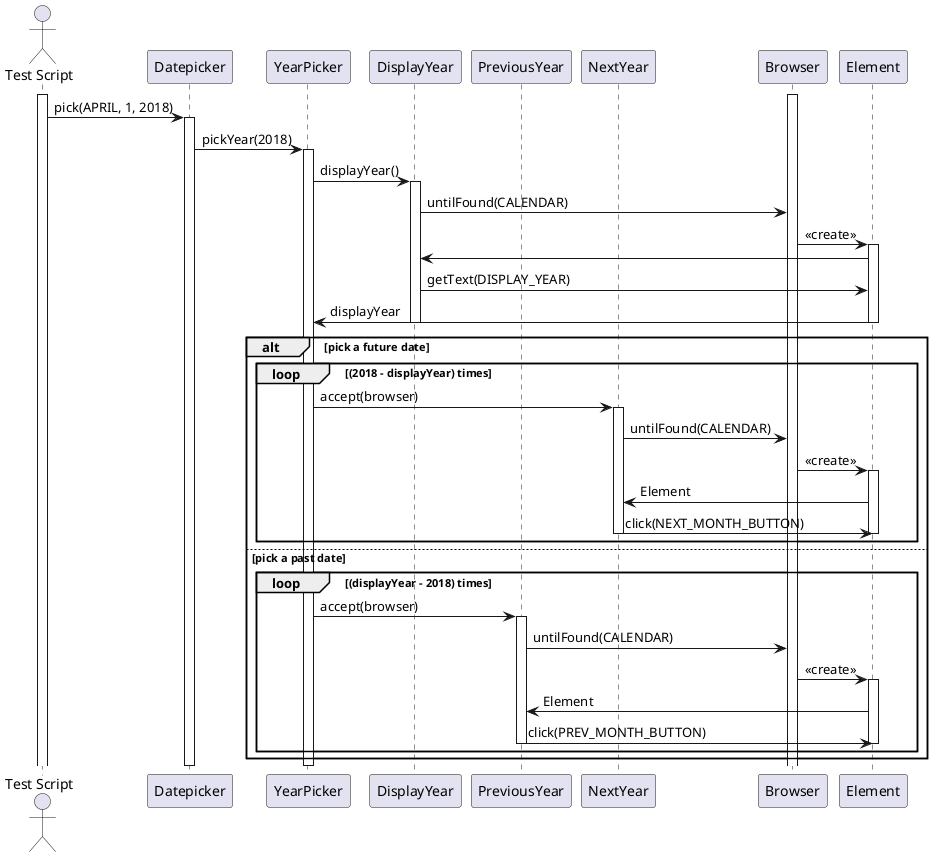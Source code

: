 @startuml

actor "Test Script"
participant Datepicker
participant YearPicker
participant DisplayYear
participant PreviousYear
participant NextYear
participant Browser
participant Element

activate "Test Script"
activate Browser
"Test Script" -> Datepicker : pick(APRIL, 1, 2018)
activate Datepicker
Datepicker -> YearPicker : pickYear(2018)
activate YearPicker
YearPicker -> DisplayYear: displayYear()
activate DisplayYear
DisplayYear -> Browser: untilFound(CALENDAR)
Browser -> Element: <<create>>
activate Element
Element -> DisplayYear:
DisplayYear -> Element : getText(DISPLAY_YEAR)

Element -> YearPicker: displayYear
deactivate Element
deactivate DisplayYear

alt pick a future date

 loop (2018 - displayYear) times

      YearPicker -> NextYear: accept(browser)
      activate NextYear
      NextYear -> Browser : untilFound(CALENDAR)
      Browser -> Element: <<create>>
      activate Element
      Element -> NextYear : Element
      NextYear -> Element: click(NEXT_MONTH_BUTTON)
      deactivate Element
      deactivate NextYear
 end

else pick a past date

 loop (displayYear - 2018) times
     YearPicker -> PreviousYear: accept(browser)
     activate PreviousYear
     PreviousYear -> Browser : untilFound(CALENDAR)
     Browser -> Element: <<create>>
     activate Element
     Element -> PreviousYear : Element
     PreviousYear -> Element: click(PREV_MONTH_BUTTON)
     deactivate Element
     deactivate PreviousYear
 end
end

deactivate YearPicker
deactivate Datepicker


@enduml